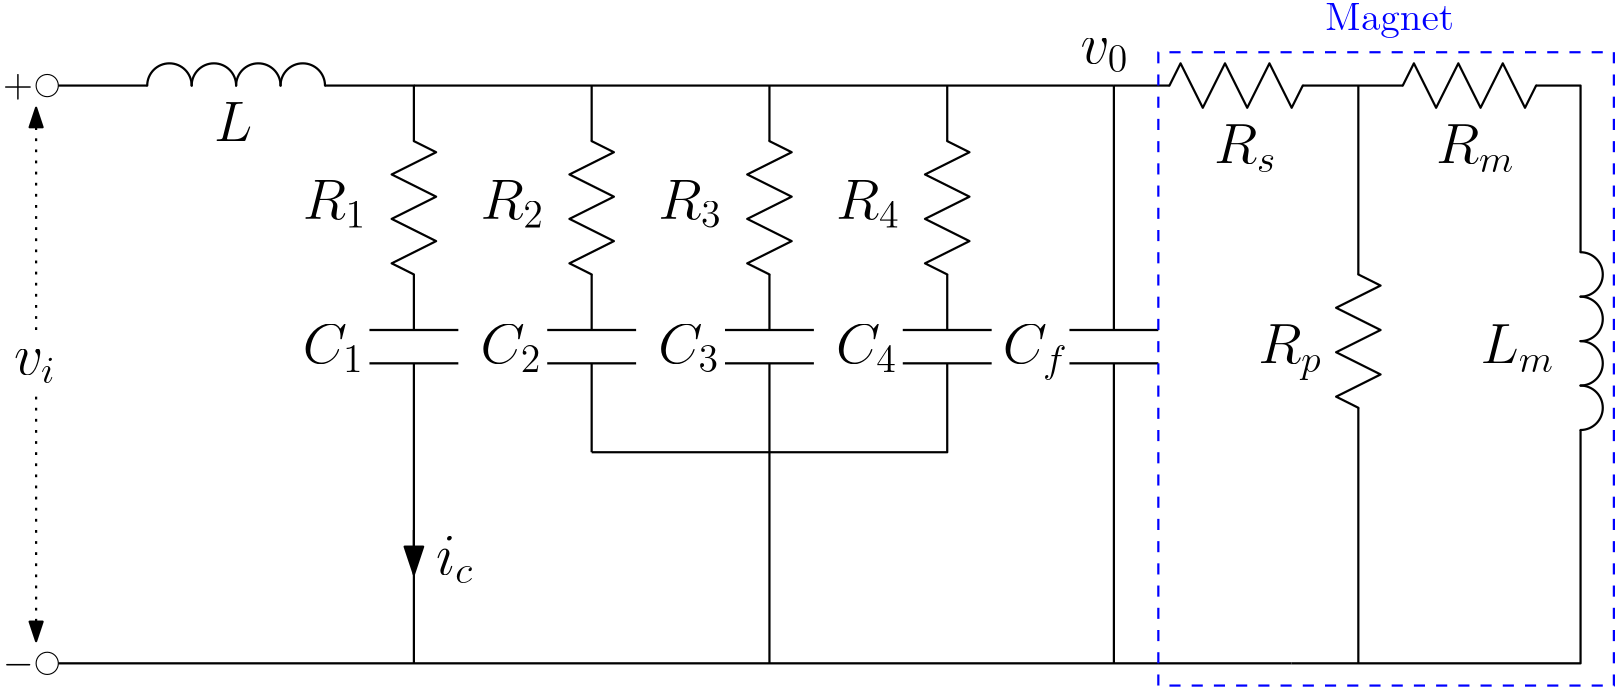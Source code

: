 <?xml version="1.0"?>
<!DOCTYPE ipe SYSTEM "ipe.dtd">
<ipe version="70107" creator="Ipe 7.2.5">
<info created="D:20160905131637" modified="D:20160913101851"/>
<ipestyle name="basic">
<symbol name="arrow/arc(spx)">
<path stroke="sym-stroke" fill="sym-stroke" pen="sym-pen">
0 0 m
-1 0.333 l
-1 -0.333 l
h
</path>
</symbol>
<symbol name="arrow/farc(spx)">
<path stroke="sym-stroke" fill="white" pen="sym-pen">
0 0 m
-1 0.333 l
-1 -0.333 l
h
</path>
</symbol>
<symbol name="arrow/ptarc(spx)">
<path stroke="sym-stroke" fill="sym-stroke" pen="sym-pen">
0 0 m
-1 0.333 l
-0.8 0 l
-1 -0.333 l
h
</path>
</symbol>
<symbol name="arrow/fptarc(spx)">
<path stroke="sym-stroke" fill="white" pen="sym-pen">
0 0 m
-1 0.333 l
-0.8 0 l
-1 -0.333 l
h
</path>
</symbol>
<symbol name="mark/circle(sx)" transformations="translations">
<path fill="sym-stroke">
0.6 0 0 0.6 0 0 e
0.4 0 0 0.4 0 0 e
</path>
</symbol>
<symbol name="mark/disk(sx)" transformations="translations">
<path fill="sym-stroke">
0.6 0 0 0.6 0 0 e
</path>
</symbol>
<symbol name="mark/fdisk(sfx)" transformations="translations">
<group>
<path fill="sym-fill">
0.5 0 0 0.5 0 0 e
</path>
<path fill="sym-stroke" fillrule="eofill">
0.6 0 0 0.6 0 0 e
0.4 0 0 0.4 0 0 e
</path>
</group>
</symbol>
<symbol name="mark/box(sx)" transformations="translations">
<path fill="sym-stroke" fillrule="eofill">
-0.6 -0.6 m
0.6 -0.6 l
0.6 0.6 l
-0.6 0.6 l
h
-0.4 -0.4 m
0.4 -0.4 l
0.4 0.4 l
-0.4 0.4 l
h
</path>
</symbol>
<symbol name="mark/square(sx)" transformations="translations">
<path fill="sym-stroke">
-0.6 -0.6 m
0.6 -0.6 l
0.6 0.6 l
-0.6 0.6 l
h
</path>
</symbol>
<symbol name="mark/fsquare(sfx)" transformations="translations">
<group>
<path fill="sym-fill">
-0.5 -0.5 m
0.5 -0.5 l
0.5 0.5 l
-0.5 0.5 l
h
</path>
<path fill="sym-stroke" fillrule="eofill">
-0.6 -0.6 m
0.6 -0.6 l
0.6 0.6 l
-0.6 0.6 l
h
-0.4 -0.4 m
0.4 -0.4 l
0.4 0.4 l
-0.4 0.4 l
h
</path>
</group>
</symbol>
<symbol name="mark/cross(sx)" transformations="translations">
<group>
<path fill="sym-stroke">
-0.43 -0.57 m
0.57 0.43 l
0.43 0.57 l
-0.57 -0.43 l
h
</path>
<path fill="sym-stroke">
-0.43 0.57 m
0.57 -0.43 l
0.43 -0.57 l
-0.57 0.43 l
h
</path>
</group>
</symbol>
<symbol name="arrow/fnormal(spx)">
<path stroke="sym-stroke" fill="white" pen="sym-pen">
0 0 m
-1 0.333 l
-1 -0.333 l
h
</path>
</symbol>
<symbol name="arrow/pointed(spx)">
<path stroke="sym-stroke" fill="sym-stroke" pen="sym-pen">
0 0 m
-1 0.333 l
-0.8 0 l
-1 -0.333 l
h
</path>
</symbol>
<symbol name="arrow/fpointed(spx)">
<path stroke="sym-stroke" fill="white" pen="sym-pen">
0 0 m
-1 0.333 l
-0.8 0 l
-1 -0.333 l
h
</path>
</symbol>
<symbol name="arrow/linear(spx)">
<path stroke="sym-stroke" pen="sym-pen">
-1 0.333 m
0 0 l
-1 -0.333 l
</path>
</symbol>
<symbol name="arrow/fdouble(spx)">
<path stroke="sym-stroke" fill="white" pen="sym-pen">
0 0 m
-1 0.333 l
-1 -0.333 l
h
-1 0 m
-2 0.333 l
-2 -0.333 l
h
</path>
</symbol>
<symbol name="arrow/double(spx)">
<path stroke="sym-stroke" fill="sym-stroke" pen="sym-pen">
0 0 m
-1 0.333 l
-1 -0.333 l
h
-1 0 m
-2 0.333 l
-2 -0.333 l
h
</path>
</symbol>
<pen name="heavier" value="0.8"/>
<pen name="fat" value="1.2"/>
<pen name="ultrafat" value="2"/>
<symbolsize name="large" value="5"/>
<symbolsize name="small" value="2"/>
<symbolsize name="tiny" value="1.1"/>
<arrowsize name="large" value="10"/>
<arrowsize name="small" value="5"/>
<arrowsize name="tiny" value="3"/>
<color name="red" value="1 0 0"/>
<color name="green" value="0 1 0"/>
<color name="blue" value="0 0 1"/>
<color name="yellow" value="1 1 0"/>
<color name="orange" value="1 0.647 0"/>
<color name="gold" value="1 0.843 0"/>
<color name="purple" value="0.627 0.125 0.941"/>
<color name="gray" value="0.745"/>
<color name="brown" value="0.647 0.165 0.165"/>
<color name="navy" value="0 0 0.502"/>
<color name="pink" value="1 0.753 0.796"/>
<color name="seagreen" value="0.18 0.545 0.341"/>
<color name="turquoise" value="0.251 0.878 0.816"/>
<color name="violet" value="0.933 0.51 0.933"/>
<color name="darkblue" value="0 0 0.545"/>
<color name="darkcyan" value="0 0.545 0.545"/>
<color name="darkgray" value="0.663"/>
<color name="darkgreen" value="0 0.392 0"/>
<color name="darkmagenta" value="0.545 0 0.545"/>
<color name="darkorange" value="1 0.549 0"/>
<color name="darkred" value="0.545 0 0"/>
<color name="lightblue" value="0.678 0.847 0.902"/>
<color name="lightcyan" value="0.878 1 1"/>
<color name="lightgray" value="0.827"/>
<color name="lightgreen" value="0.565 0.933 0.565"/>
<color name="lightyellow" value="1 1 0.878"/>
<dashstyle name="dashed" value="[4] 0"/>
<dashstyle name="dotted" value="[1 3] 0"/>
<dashstyle name="dash dotted" value="[4 2 1 2] 0"/>
<dashstyle name="dash dot dotted" value="[4 2 1 2 1 2] 0"/>
<textsize name="large" value="\large"/>
<textsize name="Large" value="\Large"/>
<textsize name="LARGE" value="\LARGE"/>
<textsize name="huge" value="\huge"/>
<textsize name="Huge" value="\Huge"/>
<textsize name="small" value="\small"/>
<textsize name="footnote" value="\footnotesize"/>
<textsize name="tiny" value="\tiny"/>
<textstyle name="center" begin="\begin{center}" end="\end{center}"/>
<textstyle name="itemize" begin="\begin{itemize}" end="\end{itemize}"/>
<textstyle name="item" begin="\begin{itemize}\item{}" end="\end{itemize}"/>
<gridsize name="4 pts" value="4"/>
<gridsize name="8 pts (~3 mm)" value="8"/>
<gridsize name="16 pts (~6 mm)" value="16"/>
<gridsize name="32 pts (~12 mm)" value="32"/>
<gridsize name="10 pts (~3.5 mm)" value="10"/>
<gridsize name="20 pts (~7 mm)" value="20"/>
<gridsize name="14 pts (~5 mm)" value="14"/>
<gridsize name="28 pts (~10 mm)" value="28"/>
<gridsize name="56 pts (~20 mm)" value="56"/>
<anglesize name="90 deg" value="90"/>
<anglesize name="60 deg" value="60"/>
<anglesize name="45 deg" value="45"/>
<anglesize name="30 deg" value="30"/>
<anglesize name="22.5 deg" value="22.5"/>
<opacity name="10%" value="0.1"/>
<opacity name="30%" value="0.3"/>
<opacity name="50%" value="0.5"/>
<opacity name="75%" value="0.75"/>
<tiling name="falling" angle="-60" step="4" width="1"/>
<tiling name="rising" angle="30" step="4" width="1"/>
</ipestyle>
<page>
<layer name="alpha"/>
<view layers="alpha" active="alpha"/>
<path layer="alpha" matrix="1 0 0 1 -164 -20" stroke="black" pen="heavier" cap="1">
224 744 m
8 0 0 -8 232 744 240 744 a
</path>
<path matrix="1 0 0 1 -148 -20" stroke="black" pen="heavier" cap="1">
224 744 m
8 0 0 -8 232 744 240 744 a
</path>
<path matrix="1 0 0 1 -132 -20" stroke="black" pen="heavier" cap="1">
224 744 m
8 0 0 -8 232 744 240 744 a
</path>
<path matrix="1 0 0 1 -116 -20" stroke="black" pen="heavier" cap="1">
224 744 m
8 0 0 -8 232 744 240 744 a
</path>
<path matrix="1 0 0 1 -172 -4" stroke="black" pen="heavier" cap="1">
328 708 m
336 704 l
320 696 l
336 688 l
320 680 l
336 672 l
320 664 l
328 660 l
</path>
<path matrix="1 0 0 1 -180 -4" stroke="black" pen="heavier">
320 640 m
352 640 l
</path>
<path matrix="1 0 0 1 -180 -4" stroke="black" pen="heavier">
320 628 m
352 628 l
</path>
<path matrix="1 0 0 1 72 -4" stroke="black" pen="heavier">
320 640 m
352 640 l
</path>
<path matrix="1 0 0 1 72 -4" stroke="black" pen="heavier">
320 628 m
352 628 l
</path>
<path matrix="1 0 0 1 -172 -4" stroke="black" pen="heavier">
296 728 m
328 728 l
328 708 l
328 708 l
</path>
<path matrix="1 0 0 1 -172 -4" stroke="black" pen="heavier">
328 660 m
328 640 l
</path>
<path matrix="1 0 0 1 24 -4" stroke="black" pen="heavier">
384 728 m
384 640 l
</path>
<text matrix="1 0 0 1 -60 108" transformations="translations" pos="456 624" stroke="black" type="label" width="17.303" height="8.896" depth="3.1" valign="baseline" size="huge">$v_0$</text>
<text matrix="1 0 0 1 -188 -8" transformations="translations" pos="304 684" stroke="black" type="label" width="22.921" height="14.119" depth="3.1" valign="baseline" size="huge">$R_1$</text>
<text matrix="1 0 0 1 -184 -12" transformations="translations" pos="300 636" stroke="black" type="label" width="21.997" height="14.119" depth="3.1" valign="baseline" size="huge">$C_1$</text>
<text matrix="1 0 0 1 -176 -12" transformations="translations" pos="260 716" stroke="black" type="label" width="13.765" height="14.119" depth="0" valign="baseline" size="huge">$L$</text>
<text matrix="1 0 0 1 68 -12" transformations="translations" pos="300 636" stroke="black" type="label" width="23.429" height="14.118" depth="5.89" valign="baseline" size="huge">$C_f$</text>
<path matrix="1 0 0 1 -228 4" stroke="black" pen="heavier" arrow="normal/large">
384 560 m
384 544 l
</path>
<text matrix="1 0 0 1 -228 -4" transformations="translations" pos="392 552" stroke="black" type="label" width="13.446" height="13.546" depth="3.1" valign="baseline" size="huge">$i_c$</text>
<text matrix="1 0 0 1 -444 -4" transformations="translations" pos="456 624" stroke="black" type="label" width="15.071" height="8.896" depth="3.1" valign="baseline" size="huge">$v_i$</text>
<path matrix="1 0 0 1 -420 -4" stroke="black">
4 0 0 4 444 728 e
</path>
<path matrix="1 0 0 1 -420 -212" stroke="black">
4 0 0 4 444 728 e
</path>
<text matrix="1 0 0 1 -452 -8" transformations="translations" pos="460 728" stroke="black" type="label" width="10.926" height="8.275" depth="1.09" valign="baseline" size="Large">$+$</text>
<text matrix="1 0 0 1 -452 -216" transformations="translations" pos="460 728" stroke="black" type="label" width="11.158" height="8.374" depth="1.19" valign="baseline" size="Large">$-$</text>
<path matrix="1 0 0 1 -164 -4" stroke="black" dash="dotted" pen="heavier" arrow="normal/normal">
184 640 m
184 720 l
</path>
<path matrix="1 0 0 1 -164 -4" stroke="black" dash="dotted" pen="heavier" arrow="normal/normal">
184 616 m
184 528 l
</path>
<path matrix="1 0 0 1 -108 -4" stroke="black" pen="heavier" cap="1">
328 708 m
336 704 l
320 696 l
336 688 l
320 680 l
336 672 l
320 664 l
328 660 l
</path>
<path matrix="1 0 0 1 -116 -4" stroke="black" pen="heavier">
320 640 m
352 640 l
</path>
<path matrix="1 0 0 1 -116 -4" stroke="black" pen="heavier">
320 628 m
352 628 l
</path>
<path matrix="1 0 0 1 -108 -4" stroke="black" pen="heavier">
328 660 m
328 640 l
</path>
<text matrix="1 0 0 1 -124 -8" transformations="translations" pos="304 684" stroke="black" type="label" width="22.921" height="14.119" depth="3.1" valign="baseline" size="huge">$R_2$</text>
<text matrix="1 0 0 1 -120 -12" transformations="translations" pos="300 636" stroke="black" type="label" width="21.997" height="14.119" depth="3.1" valign="baseline" size="huge">$C_2$</text>
<path matrix="1 0 0 1 -44 -4" stroke="black" pen="heavier" cap="1">
328 708 m
336 704 l
320 696 l
336 688 l
320 680 l
336 672 l
320 664 l
328 660 l
</path>
<path matrix="1 0 0 1 -52 -4" stroke="black" pen="heavier">
320 640 m
352 640 l
</path>
<path matrix="1 0 0 1 -52 -4" stroke="black" pen="heavier">
320 628 m
352 628 l
</path>
<path matrix="1 0 0 1 -44 -4" stroke="black" pen="heavier">
328 660 m
328 640 l
</path>
<text matrix="1 0 0 1 -60 -8" transformations="translations" pos="304 684" stroke="black" type="label" width="22.921" height="14.119" depth="3.1" valign="baseline" size="huge">$R_3$</text>
<text matrix="1 0 0 1 -56 -12" transformations="translations" pos="300 636" stroke="black" type="label" width="21.997" height="14.119" depth="3.1" valign="baseline" size="huge">$C_3$</text>
<path matrix="1 0 0 1 20 -4" stroke="black" pen="heavier" cap="1">
328 708 m
336 704 l
320 696 l
336 688 l
320 680 l
336 672 l
320 664 l
328 660 l
</path>
<path matrix="1 0 0 1 12 -4" stroke="black" pen="heavier">
320 640 m
352 640 l
</path>
<path matrix="1 0 0 1 12 -4" stroke="black" pen="heavier">
320 628 m
352 628 l
</path>
<path matrix="1 0 0 1 20 -4" stroke="black" pen="heavier">
328 660 m
328 640 l
</path>
<text matrix="1 0 0 1 4 -8" transformations="translations" pos="304 684" stroke="black" type="label" width="22.921" height="14.119" depth="3.1" valign="baseline" size="huge">$R_4$</text>
<text matrix="1 0 0 1 8 -12" transformations="translations" pos="300 636" stroke="black" type="label" width="21.997" height="14.119" depth="3.1" valign="baseline" size="huge">$C_4$</text>
<path matrix="1 0 0 1 -28 0" stroke="black" pen="heavier">
248 704 m
248 724 l
</path>
<path matrix="1 0 0 1 -28 0" stroke="black" pen="heavier">
312 704 m
312 724 l
</path>
<path matrix="1 0 0 1 -28 0" stroke="black" pen="heavier">
376 704 m
376 724 l
</path>
<path matrix="1 0 0 1 -28 0" stroke="black" pen="heavier">
436 624 m
436 516 l
</path>
<path matrix="1 0 0 1 -28 0" stroke="black" pen="heavier">
248 624 m
248 592 l
</path>
<path matrix="1 0 0 1 -28 0" stroke="black" pen="heavier">
312 624 m
312 592 l
</path>
<path matrix="0 -1 1 0 -232 1052" stroke="black" pen="heavier" cap="1">
328 708 m
336 704 l
320 696 l
336 688 l
320 680 l
336 672 l
320 664 l
328 660 l
</path>
<path matrix="0 -1 1 0 -148 1052" stroke="black" pen="heavier" cap="1">
328 708 m
336 704 l
320 696 l
336 688 l
320 680 l
336 672 l
320 664 l
328 660 l
</path>
<path matrix="1 0 0 1 168 -52" stroke="black" pen="heavier" cap="1">
328 708 m
336 704 l
320 696 l
336 688 l
320 680 l
336 672 l
320 664 l
328 660 l
</path>
<path matrix="0 -1 1 0 -168 888" stroke="black" pen="heavier" cap="1">
224 744 m
8 0 0 -8 232 744 240 744 a
</path>
<path matrix="0 -1 1 0 -168 872" stroke="black" pen="heavier" cap="1">
224 744 m
8 0 0 -8 232 744 240 744 a
</path>
<path matrix="0 -1 1 0 -168 856" stroke="black" pen="heavier" cap="1">
224 744 m
8 0 0 -8 232 744 240 744 a
</path>
<path matrix="0 -1 1 0 -168 840" stroke="black" pen="heavier" cap="1">
224 744 m
8 0 0 -8 232 744 240 744 a
</path>
<path stroke="black" pen="heavier">
576 600 m
576 516 l
472 516 l
</path>
<path stroke="black" pen="heavier">
496 608 m
496 516 l
</path>
<path stroke="black" pen="heavier">
496 656 m
496 724 l
</path>
<path stroke="black" pen="heavier">
156 724 m
408 724 l
</path>
<text matrix="1 0 0 1 140 12" transformations="translations" pos="304 684" stroke="black" type="label" width="22.515" height="14.119" depth="3.1" valign="baseline" size="huge">$R_s$</text>
<text matrix="1 0 0 1 220 12" transformations="translations" pos="304 684" stroke="black" type="label" width="28.185" height="14.119" depth="3.1" valign="baseline" size="huge">$R_m$</text>
<text matrix="1 0 0 1 156 -60" transformations="translations" pos="304 684" stroke="black" type="label" width="22.948" height="14.118" depth="5.89" valign="baseline" size="huge">$R_p$</text>
<path stroke="black" pen="heavier">
560 724 m
576 724 l
576 664 l
</path>
<text matrix="1 0 0 1 236 -60" transformations="translations" pos="304 684" stroke="black" type="label" width="26.551" height="14.119" depth="3.1" valign="baseline" size="huge">$L_m$</text>
<path stroke="black" pen="heavier">
28 724 m
60 724 l
</path>
<path stroke="black" pen="heavier">
28 516 m
472 516 l
</path>
<path stroke="black" pen="heavier">
156 624 m
156 516 l
</path>
<path stroke="black" pen="heavier">
220 592 m
348 592 l
348 624 l
</path>
<path stroke="black" pen="heavier">
284 592 m
284 516 l
</path>
<path stroke="black" pen="heavier">
408 724 m
428 724 l
428 724 l
</path>
<path stroke="black" pen="heavier">
476 724 m
512 724 l
</path>
<path matrix="0.97619 0 0 1 14 0" stroke="blue" dash="dashed" pen="heavier">
420 736 m
420 508 l
588 508 l
588 736 l
h
</path>
<text matrix="1 0 0 1 4 -4" transformations="translations" pos="480 748" stroke="blue" type="label" width="46.429" height="9.803" depth="2.79" valign="baseline" size="Large">Magnet</text>
</page>
</ipe>
